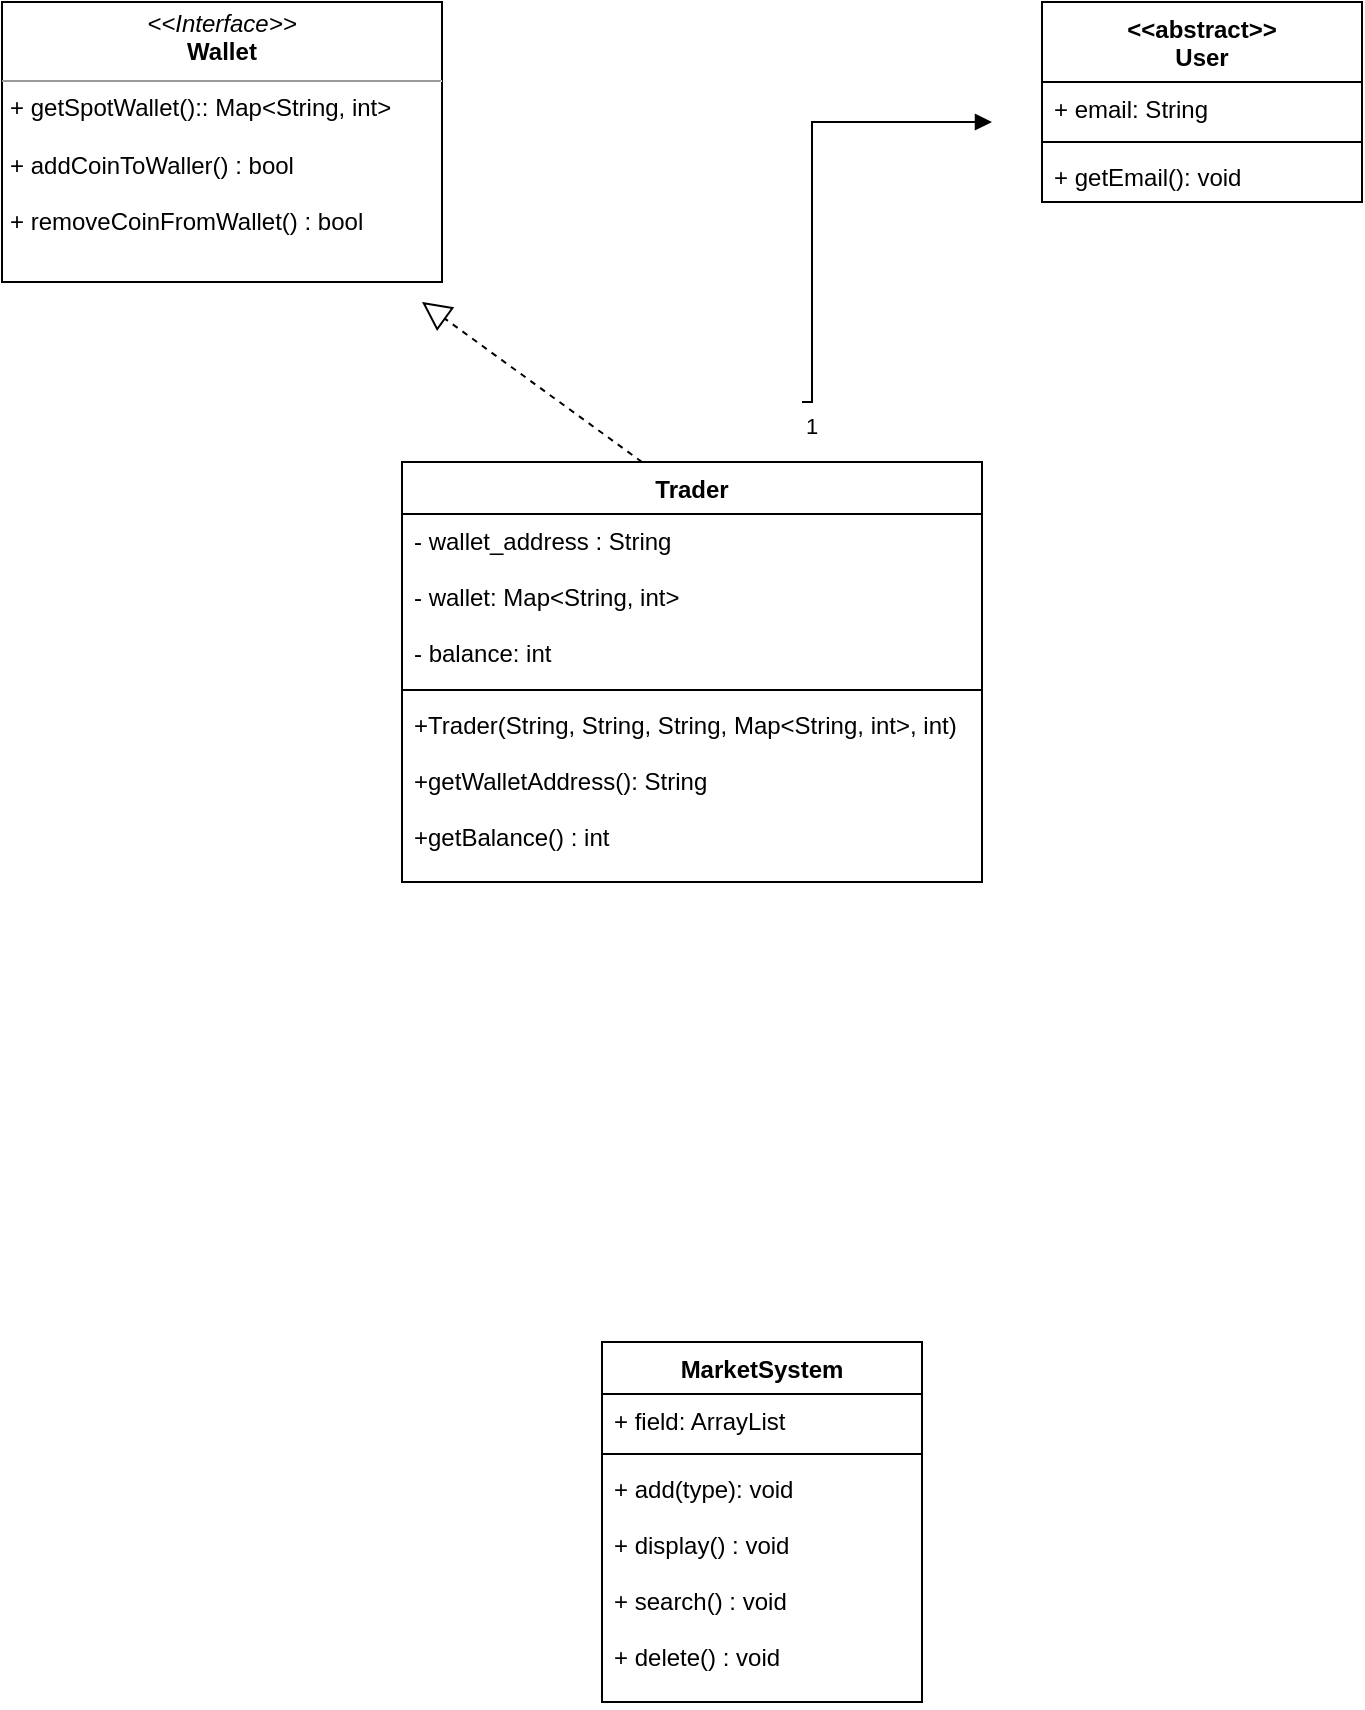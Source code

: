 <mxfile version="15.9.6" type="github">
  <diagram id="lpA4NpFH1Wmw4PAcMe0r" name="Page-1">
    <mxGraphModel dx="1038" dy="547" grid="1" gridSize="10" guides="1" tooltips="1" connect="1" arrows="1" fold="1" page="1" pageScale="1" pageWidth="850" pageHeight="1100" math="0" shadow="0">
      <root>
        <mxCell id="0" />
        <mxCell id="1" parent="0" />
        <mxCell id="SVobsBo-4MXi9FOcV08F-28" value="MarketSystem" style="swimlane;fontStyle=1;align=center;verticalAlign=top;childLayout=stackLayout;horizontal=1;startSize=26;horizontalStack=0;resizeParent=1;resizeParentMax=0;resizeLast=0;collapsible=1;marginBottom=0;" parent="1" vertex="1">
          <mxGeometry x="310" y="740" width="160" height="180" as="geometry" />
        </mxCell>
        <mxCell id="SVobsBo-4MXi9FOcV08F-29" value="+ field: ArrayList&#xa;" style="text;strokeColor=none;fillColor=none;align=left;verticalAlign=top;spacingLeft=4;spacingRight=4;overflow=hidden;rotatable=0;points=[[0,0.5],[1,0.5]];portConstraint=eastwest;" parent="SVobsBo-4MXi9FOcV08F-28" vertex="1">
          <mxGeometry y="26" width="160" height="26" as="geometry" />
        </mxCell>
        <mxCell id="SVobsBo-4MXi9FOcV08F-30" value="" style="line;strokeWidth=1;fillColor=none;align=left;verticalAlign=middle;spacingTop=-1;spacingLeft=3;spacingRight=3;rotatable=0;labelPosition=right;points=[];portConstraint=eastwest;" parent="SVobsBo-4MXi9FOcV08F-28" vertex="1">
          <mxGeometry y="52" width="160" height="8" as="geometry" />
        </mxCell>
        <mxCell id="SVobsBo-4MXi9FOcV08F-31" value="+ add(type): void&#xa;&#xa;+ display() : void&#xa;&#xa;+ search() : void&#xa;&#xa;+ delete() : void" style="text;strokeColor=none;fillColor=none;align=left;verticalAlign=top;spacingLeft=4;spacingRight=4;overflow=hidden;rotatable=0;points=[[0,0.5],[1,0.5]];portConstraint=eastwest;" parent="SVobsBo-4MXi9FOcV08F-28" vertex="1">
          <mxGeometry y="60" width="160" height="120" as="geometry" />
        </mxCell>
        <mxCell id="SVobsBo-4MXi9FOcV08F-32" value="Trader" style="swimlane;fontStyle=1;align=center;verticalAlign=top;childLayout=stackLayout;horizontal=1;startSize=26;horizontalStack=0;resizeParent=1;resizeParentMax=0;resizeLast=0;collapsible=1;marginBottom=0;" parent="1" vertex="1">
          <mxGeometry x="210" y="300" width="290" height="210" as="geometry" />
        </mxCell>
        <mxCell id="SVobsBo-4MXi9FOcV08F-33" value="- wallet_address : String&#xa;&#xa;- wallet: Map&lt;String, int&gt;&#xa;&#xa;- balance: int" style="text;strokeColor=none;fillColor=none;align=left;verticalAlign=top;spacingLeft=4;spacingRight=4;overflow=hidden;rotatable=0;points=[[0,0.5],[1,0.5]];portConstraint=eastwest;" parent="SVobsBo-4MXi9FOcV08F-32" vertex="1">
          <mxGeometry y="26" width="290" height="84" as="geometry" />
        </mxCell>
        <mxCell id="SVobsBo-4MXi9FOcV08F-34" value="" style="line;strokeWidth=1;fillColor=none;align=left;verticalAlign=middle;spacingTop=-1;spacingLeft=3;spacingRight=3;rotatable=0;labelPosition=right;points=[];portConstraint=eastwest;" parent="SVobsBo-4MXi9FOcV08F-32" vertex="1">
          <mxGeometry y="110" width="290" height="8" as="geometry" />
        </mxCell>
        <mxCell id="SVobsBo-4MXi9FOcV08F-35" value="+Trader(String, String, String, Map&lt;String, int&gt;, int)&#xa;&#xa;+getWalletAddress(): String&#xa;&#xa;+getBalance() : int" style="text;strokeColor=none;fillColor=none;align=left;verticalAlign=top;spacingLeft=4;spacingRight=4;overflow=hidden;rotatable=0;points=[[0,0.5],[1,0.5]];portConstraint=eastwest;" parent="SVobsBo-4MXi9FOcV08F-32" vertex="1">
          <mxGeometry y="118" width="290" height="92" as="geometry" />
        </mxCell>
        <mxCell id="SVobsBo-4MXi9FOcV08F-37" value="&lt;p style=&quot;margin: 0px ; margin-top: 4px ; text-align: center&quot;&gt;&lt;i&gt;&amp;lt;&amp;lt;Interface&amp;gt;&amp;gt;&lt;/i&gt;&lt;br&gt;&lt;b&gt;Wallet&lt;/b&gt;&lt;/p&gt;&lt;hr size=&quot;1&quot;&gt;&lt;p style=&quot;margin: 0px ; margin-left: 4px&quot;&gt;+ getSpotWallet():: Map&amp;lt;String, int&amp;gt;&lt;br&gt;&lt;/p&gt;&lt;p style=&quot;margin: 0px ; margin-left: 4px&quot;&gt;&lt;br&gt;&lt;/p&gt;&lt;p style=&quot;margin: 0px ; margin-left: 4px&quot;&gt;+ addCoinToWaller() : bool&lt;/p&gt;&lt;p style=&quot;margin: 0px ; margin-left: 4px&quot;&gt;&lt;br&gt;&lt;/p&gt;&lt;p style=&quot;margin: 0px ; margin-left: 4px&quot;&gt;+ removeCoinFromWallet() : bool&lt;/p&gt;" style="verticalAlign=top;align=left;overflow=fill;fontSize=12;fontFamily=Helvetica;html=1;" parent="1" vertex="1">
          <mxGeometry x="10" y="70" width="220" height="140" as="geometry" />
        </mxCell>
        <mxCell id="SVobsBo-4MXi9FOcV08F-38" value="" style="endArrow=block;dashed=1;endFill=0;endSize=12;html=1;rounded=0;" parent="1" edge="1">
          <mxGeometry width="160" relative="1" as="geometry">
            <mxPoint x="330" y="300" as="sourcePoint" />
            <mxPoint x="220" y="220" as="targetPoint" />
          </mxGeometry>
        </mxCell>
        <mxCell id="SVobsBo-4MXi9FOcV08F-44" value="" style="endArrow=block;endFill=1;html=1;edgeStyle=orthogonalEdgeStyle;align=left;verticalAlign=top;rounded=0;" parent="1" edge="1">
          <mxGeometry x="-0.957" y="-28" relative="1" as="geometry">
            <mxPoint x="410" y="270" as="sourcePoint" />
            <mxPoint x="505" y="130" as="targetPoint" />
            <Array as="points">
              <mxPoint x="415" y="270" />
              <mxPoint x="415" y="130" />
            </Array>
            <mxPoint x="-8" y="20" as="offset" />
          </mxGeometry>
        </mxCell>
        <mxCell id="SVobsBo-4MXi9FOcV08F-45" value="1" style="edgeLabel;resizable=0;html=1;align=left;verticalAlign=bottom;" parent="SVobsBo-4MXi9FOcV08F-44" connectable="0" vertex="1">
          <mxGeometry x="-1" relative="1" as="geometry">
            <mxPoint y="20" as="offset" />
          </mxGeometry>
        </mxCell>
        <mxCell id="SVobsBo-4MXi9FOcV08F-46" value="&lt;&lt;abstract&gt;&gt;&#xa;User" style="swimlane;fontStyle=1;align=center;verticalAlign=top;childLayout=stackLayout;horizontal=1;startSize=40;horizontalStack=0;resizeParent=1;resizeParentMax=0;resizeLast=0;collapsible=1;marginBottom=0;" parent="1" vertex="1">
          <mxGeometry x="530" y="70" width="160" height="100" as="geometry" />
        </mxCell>
        <mxCell id="SVobsBo-4MXi9FOcV08F-47" value="+ email: String&#xa;&#xa;" style="text;strokeColor=none;fillColor=none;align=left;verticalAlign=top;spacingLeft=4;spacingRight=4;overflow=hidden;rotatable=0;points=[[0,0.5],[1,0.5]];portConstraint=eastwest;" parent="SVobsBo-4MXi9FOcV08F-46" vertex="1">
          <mxGeometry y="40" width="160" height="26" as="geometry" />
        </mxCell>
        <mxCell id="SVobsBo-4MXi9FOcV08F-48" value="" style="line;strokeWidth=1;fillColor=none;align=left;verticalAlign=middle;spacingTop=-1;spacingLeft=3;spacingRight=3;rotatable=0;labelPosition=right;points=[];portConstraint=eastwest;" parent="SVobsBo-4MXi9FOcV08F-46" vertex="1">
          <mxGeometry y="66" width="160" height="8" as="geometry" />
        </mxCell>
        <mxCell id="SVobsBo-4MXi9FOcV08F-49" value="+ getEmail(): void" style="text;strokeColor=none;fillColor=none;align=left;verticalAlign=top;spacingLeft=4;spacingRight=4;overflow=hidden;rotatable=0;points=[[0,0.5],[1,0.5]];portConstraint=eastwest;" parent="SVobsBo-4MXi9FOcV08F-46" vertex="1">
          <mxGeometry y="74" width="160" height="26" as="geometry" />
        </mxCell>
      </root>
    </mxGraphModel>
  </diagram>
</mxfile>
